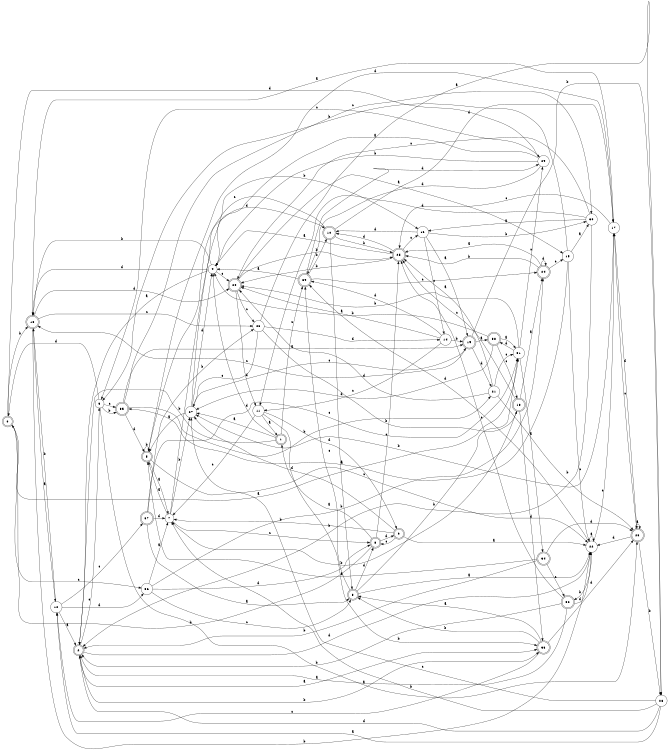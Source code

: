 digraph n32_3 {
__start0 [label="" shape="none"];

rankdir=LR;
size="8,5";

s0 [style="rounded,filled", color="black", fillcolor="white" shape="doublecircle", label="0"];
s1 [style="rounded,filled", color="black", fillcolor="white" shape="doublecircle", label="1"];
s2 [style="rounded,filled", color="black", fillcolor="white" shape="doublecircle", label="2"];
s3 [style="rounded,filled", color="black", fillcolor="white" shape="doublecircle", label="3"];
s4 [style="filled", color="black", fillcolor="white" shape="circle", label="4"];
s5 [style="rounded,filled", color="black", fillcolor="white" shape="doublecircle", label="5"];
s6 [style="filled", color="black", fillcolor="white" shape="circle", label="6"];
s7 [style="filled", color="black", fillcolor="white" shape="circle", label="7"];
s8 [style="rounded,filled", color="black", fillcolor="white" shape="doublecircle", label="8"];
s9 [style="rounded,filled", color="black", fillcolor="white" shape="doublecircle", label="9"];
s10 [style="rounded,filled", color="black", fillcolor="white" shape="doublecircle", label="10"];
s11 [style="filled", color="black", fillcolor="white" shape="circle", label="11"];
s12 [style="filled", color="black", fillcolor="white" shape="circle", label="12"];
s13 [style="rounded,filled", color="black", fillcolor="white" shape="doublecircle", label="13"];
s14 [style="filled", color="black", fillcolor="white" shape="circle", label="14"];
s15 [style="filled", color="black", fillcolor="white" shape="circle", label="15"];
s16 [style="filled", color="black", fillcolor="white" shape="circle", label="16"];
s17 [style="filled", color="black", fillcolor="white" shape="circle", label="17"];
s18 [style="rounded,filled", color="black", fillcolor="white" shape="doublecircle", label="18"];
s19 [style="rounded,filled", color="black", fillcolor="white" shape="doublecircle", label="19"];
s20 [style="rounded,filled", color="black", fillcolor="white" shape="doublecircle", label="20"];
s21 [style="filled", color="black", fillcolor="white" shape="circle", label="21"];
s22 [style="filled", color="black", fillcolor="white" shape="circle", label="22"];
s23 [style="rounded,filled", color="black", fillcolor="white" shape="doublecircle", label="23"];
s24 [style="rounded,filled", color="black", fillcolor="white" shape="doublecircle", label="24"];
s25 [style="rounded,filled", color="black", fillcolor="white" shape="doublecircle", label="25"];
s26 [style="filled", color="black", fillcolor="white" shape="circle", label="26"];
s27 [style="filled", color="black", fillcolor="white" shape="circle", label="27"];
s28 [style="filled", color="black", fillcolor="white" shape="circle", label="28"];
s29 [style="filled", color="black", fillcolor="white" shape="circle", label="29"];
s30 [style="filled", color="black", fillcolor="white" shape="circle", label="30"];
s31 [style="filled", color="black", fillcolor="white" shape="circle", label="31"];
s32 [style="rounded,filled", color="black", fillcolor="white" shape="doublecircle", label="32"];
s33 [style="rounded,filled", color="black", fillcolor="white" shape="doublecircle", label="33"];
s34 [style="rounded,filled", color="black", fillcolor="white" shape="doublecircle", label="34"];
s35 [style="rounded,filled", color="black", fillcolor="white" shape="doublecircle", label="35"];
s36 [style="filled", color="black", fillcolor="white" shape="circle", label="36"];
s37 [style="rounded,filled", color="black", fillcolor="white" shape="doublecircle", label="37"];
s38 [style="rounded,filled", color="black", fillcolor="white" shape="doublecircle", label="38"];
s39 [style="rounded,filled", color="black", fillcolor="white" shape="doublecircle", label="39"];
s0 -> s31 [label="a"];
s0 -> s13 [label="b"];
s0 -> s36 [label="c"];
s0 -> s29 [label="d"];
s1 -> s27 [label="a"];
s1 -> s2 [label="b"];
s1 -> s39 [label="c"];
s1 -> s4 [label="d"];
s2 -> s33 [label="a"];
s2 -> s33 [label="b"];
s2 -> s6 [label="c"];
s2 -> s22 [label="d"];
s3 -> s22 [label="a"];
s3 -> s31 [label="b"];
s3 -> s39 [label="c"];
s3 -> s8 [label="d"];
s4 -> s2 [label="a"];
s4 -> s13 [label="b"];
s4 -> s20 [label="c"];
s4 -> s13 [label="d"];
s5 -> s7 [label="a"];
s5 -> s5 [label="b"];
s5 -> s22 [label="c"];
s5 -> s17 [label="d"];
s6 -> s23 [label="a"];
s6 -> s35 [label="b"];
s6 -> s35 [label="c"];
s6 -> s0 [label="d"];
s7 -> s5 [label="a"];
s7 -> s27 [label="b"];
s7 -> s8 [label="c"];
s7 -> s10 [label="d"];
s8 -> s1 [label="a"];
s8 -> s0 [label="b"];
s8 -> s25 [label="c"];
s8 -> s9 [label="d"];
s9 -> s22 [label="a"];
s9 -> s7 [label="b"];
s9 -> s8 [label="c"];
s9 -> s27 [label="d"];
s10 -> s3 [label="a"];
s10 -> s25 [label="b"];
s10 -> s5 [label="c"];
s10 -> s17 [label="d"];
s11 -> s1 [label="a"];
s11 -> s33 [label="b"];
s11 -> s7 [label="c"];
s11 -> s9 [label="d"];
s12 -> s2 [label="a"];
s12 -> s13 [label="b"];
s12 -> s37 [label="c"];
s12 -> s36 [label="d"];
s13 -> s12 [label="a"];
s13 -> s22 [label="b"];
s13 -> s26 [label="c"];
s13 -> s20 [label="d"];
s14 -> s20 [label="a"];
s14 -> s19 [label="b"];
s14 -> s11 [label="c"];
s14 -> s39 [label="d"];
s15 -> s30 [label="a"];
s15 -> s6 [label="b"];
s15 -> s22 [label="c"];
s15 -> s35 [label="d"];
s16 -> s19 [label="a"];
s16 -> s30 [label="b"];
s16 -> s14 [label="c"];
s16 -> s10 [label="d"];
s17 -> s13 [label="a"];
s17 -> s27 [label="b"];
s17 -> s25 [label="c"];
s17 -> s23 [label="d"];
s18 -> s24 [label="a"];
s18 -> s7 [label="b"];
s18 -> s25 [label="c"];
s18 -> s33 [label="d"];
s19 -> s38 [label="a"];
s19 -> s28 [label="b"];
s19 -> s13 [label="c"];
s19 -> s21 [label="d"];
s20 -> s15 [label="a"];
s20 -> s25 [label="b"];
s20 -> s26 [label="c"];
s20 -> s11 [label="d"];
s21 -> s25 [label="a"];
s21 -> s23 [label="b"];
s21 -> s31 [label="c"];
s21 -> s20 [label="d"];
s22 -> s22 [label="a"];
s22 -> s32 [label="b"];
s22 -> s17 [label="c"];
s22 -> s39 [label="d"];
s23 -> s23 [label="a"];
s23 -> s28 [label="b"];
s23 -> s17 [label="c"];
s23 -> s22 [label="d"];
s24 -> s25 [label="a"];
s24 -> s25 [label="b"];
s24 -> s15 [label="c"];
s24 -> s24 [label="d"];
s25 -> s4 [label="a"];
s25 -> s20 [label="b"];
s25 -> s16 [label="c"];
s25 -> s10 [label="d"];
s26 -> s28 [label="a"];
s26 -> s18 [label="b"];
s26 -> s27 [label="c"];
s26 -> s14 [label="d"];
s27 -> s5 [label="a"];
s27 -> s16 [label="b"];
s27 -> s19 [label="c"];
s27 -> s4 [label="d"];
s28 -> s12 [label="a"];
s28 -> s7 [label="b"];
s28 -> s27 [label="c"];
s28 -> s2 [label="d"];
s29 -> s4 [label="a"];
s29 -> s4 [label="b"];
s29 -> s6 [label="c"];
s29 -> s39 [label="d"];
s30 -> s16 [label="a"];
s30 -> s2 [label="b"];
s30 -> s20 [label="c"];
s30 -> s11 [label="d"];
s31 -> s34 [label="a"];
s31 -> s20 [label="b"];
s31 -> s29 [label="c"];
s31 -> s38 [label="d"];
s32 -> s2 [label="a"];
s32 -> s2 [label="b"];
s32 -> s25 [label="c"];
s32 -> s22 [label="d"];
s33 -> s3 [label="a"];
s33 -> s3 [label="b"];
s33 -> s12 [label="c"];
s33 -> s23 [label="d"];
s34 -> s5 [label="a"];
s34 -> s2 [label="b"];
s34 -> s32 [label="c"];
s34 -> s23 [label="d"];
s35 -> s19 [label="a"];
s35 -> s21 [label="b"];
s35 -> s30 [label="c"];
s35 -> s5 [label="d"];
s36 -> s7 [label="a"];
s36 -> s24 [label="b"];
s36 -> s3 [label="c"];
s36 -> s8 [label="d"];
s37 -> s3 [label="a"];
s37 -> s26 [label="b"];
s37 -> s31 [label="c"];
s37 -> s7 [label="d"];
s38 -> s31 [label="a"];
s38 -> s4 [label="b"];
s38 -> s18 [label="c"];
s38 -> s27 [label="d"];
s39 -> s4 [label="a"];
s39 -> s10 [label="b"];
s39 -> s24 [label="c"];
s39 -> s29 [label="d"];

}